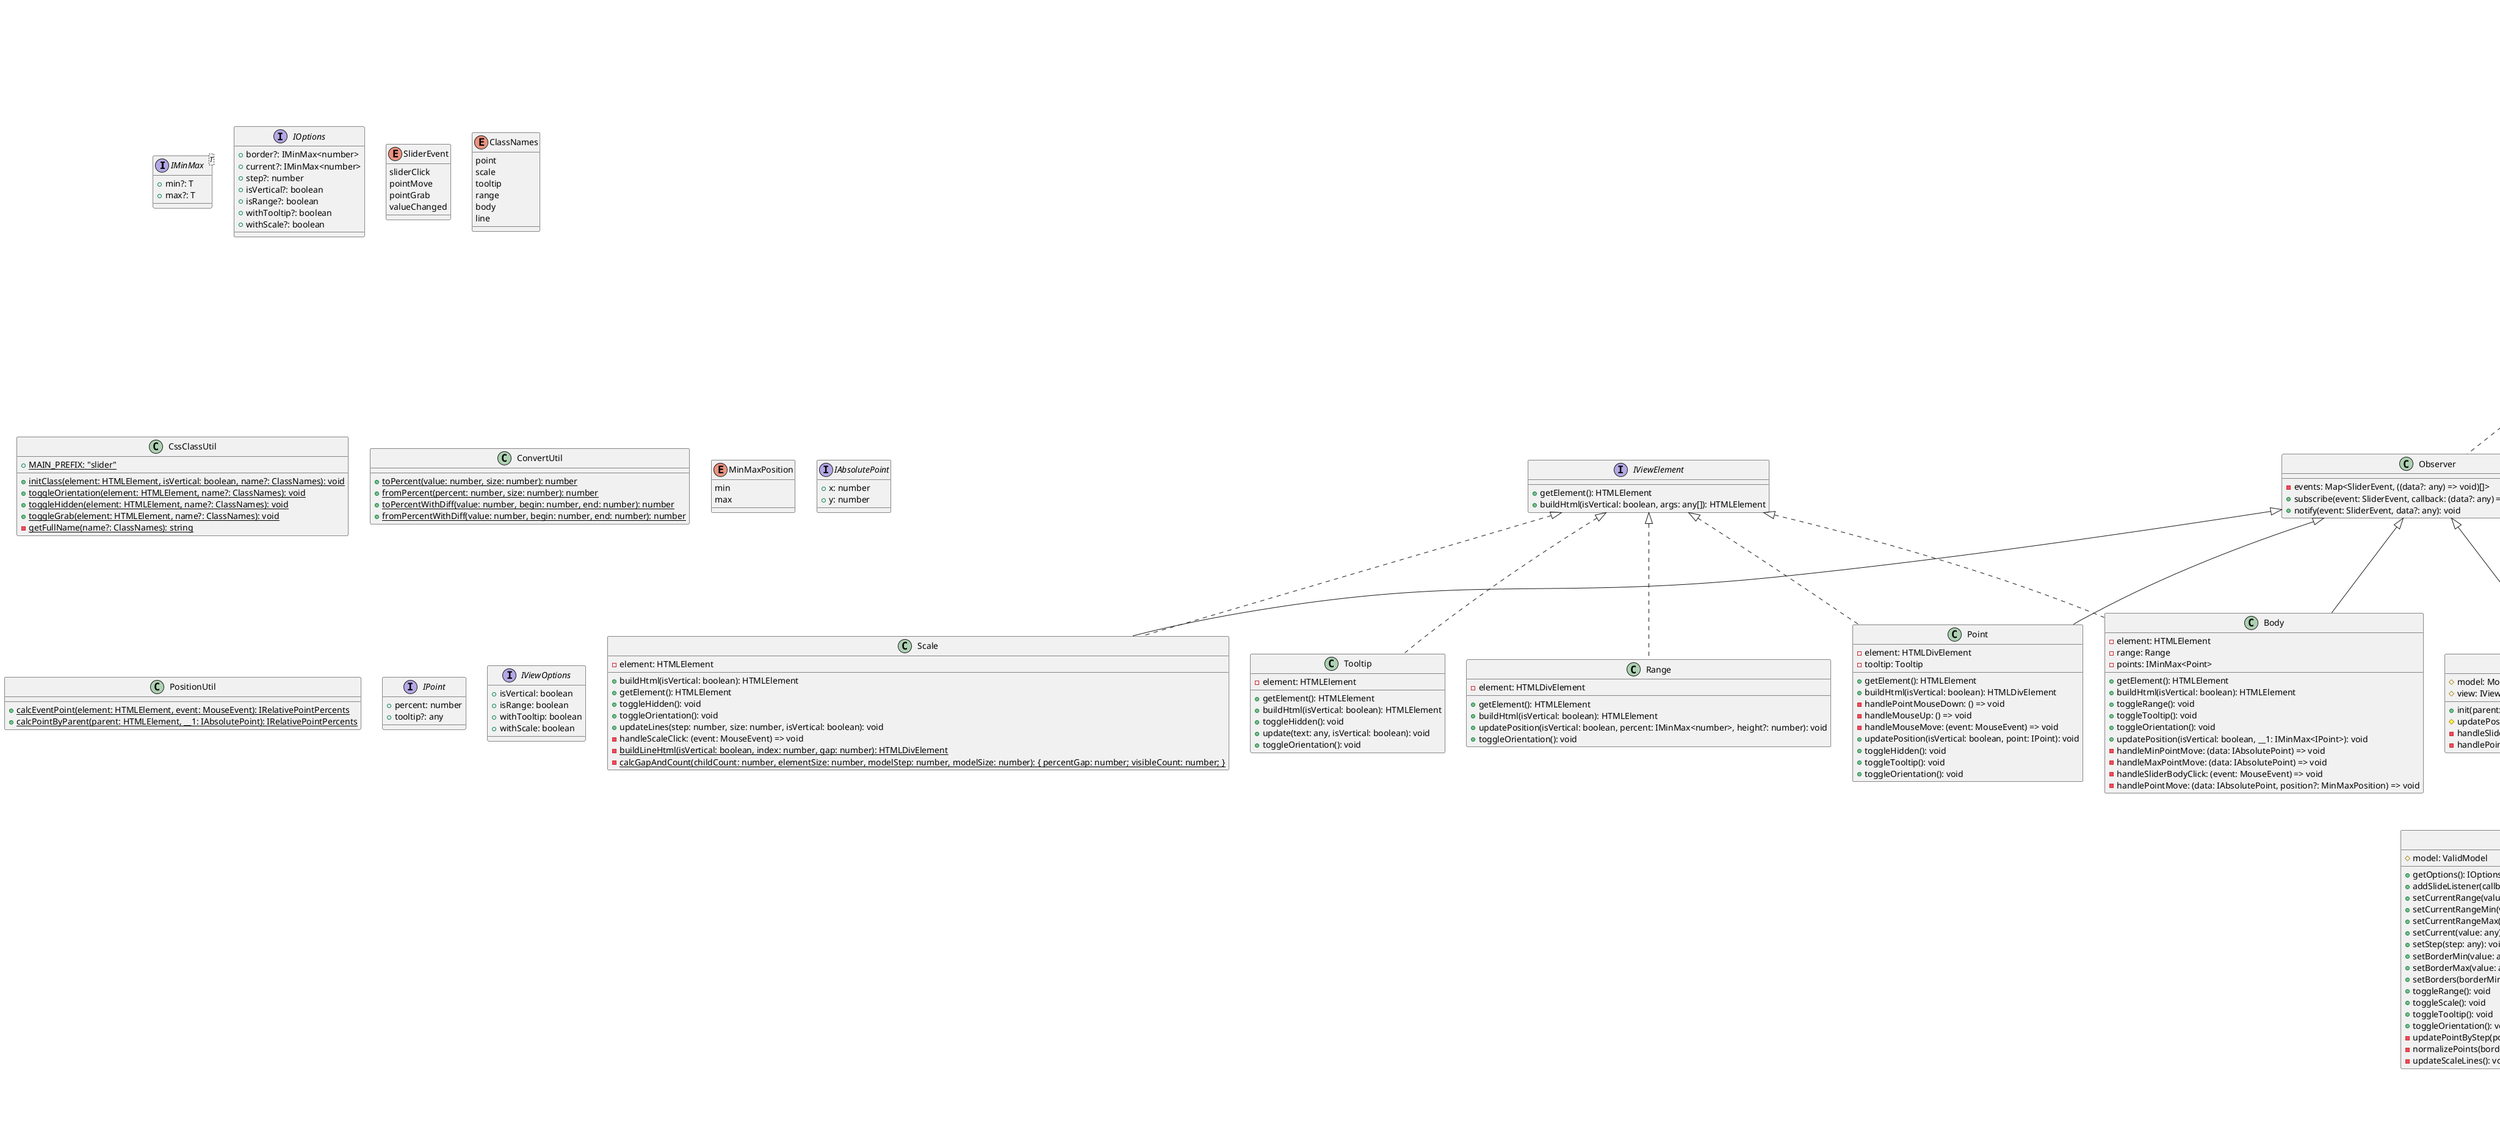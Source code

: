@startuml
interface IMinMax<T> {
    +min?: T
    +max?: T
}
interface IOptions {
    +border?: IMinMax<number>
    +current?: IMinMax<number>
    +step?: number
    +isVertical?: boolean
    +isRange?: boolean
    +withTooltip?: boolean
    +withScale?: boolean
}
interface IViewElement {
    +getElement(): HTMLElement
    +buildHtml(isVertical: boolean, args: any[]): HTMLElement
}
enum SliderEvent {
    sliderClick
    pointMove
    pointGrab
    valueChanged
}
interface IObserver {
    +subscribe(event: SliderEvent, callback: (data?: any) => void): IObserver
    +notify(event: SliderEvent, data?: any): void
}
class Observer implements IObserver {
    -events: Map<SliderEvent, ((data?: any) => void)[]>
    +subscribe(event: SliderEvent, callback: (data?: any) => void): Observer
    +notify(event: SliderEvent, data?: any): void
}
enum ClassNames {
    point
    scale
    tooltip
    range
    body
    line
}
class CssClassUtil {
    +{static} MAIN_PREFIX: "slider"
    +{static} initClass(element: HTMLElement, isVertical: boolean, name?: ClassNames): void
    +{static} toggleOrientation(element: HTMLElement, name?: ClassNames): void
    +{static} toggleHidden(element: HTMLElement, name?: ClassNames): void
    +{static} toggleGrab(element: HTMLElement, name?: ClassNames): void
    -{static} getFullName(name?: ClassNames): string
}
class ConvertUtil {
    +{static} toPercent(value: number, size: number): number
    +{static} fromPercent(percent: number, size: number): number
    +{static} toPercentWithDiff(value: number, begin: number, end: number): number
    +{static} fromPercentWithDiff(value: number, begin: number, end: number): number
}
enum MinMaxPosition {
    min
    max
}
interface IRelativePointPercents {
    +x: number
    +y: number
}
interface IAbsolutePoint {
    +x: number
    +y: number
}
interface IPointMoveData extends IRelativePointPercents {
    +position: MinMaxPosition
}
class PositionUtil {
    +{static} calcEventPoint(element: HTMLElement, event: MouseEvent): IRelativePointPercents
    +{static} calcPointByParent(parent: HTMLElement, __1: IAbsolutePoint): IRelativePointPercents
}
class Scale extends Observer implements IViewElement {
    -element: HTMLElement
    +buildHtml(isVertical: boolean): HTMLElement
    +getElement(): HTMLElement
    +toggleHidden(): void
    +toggleOrientation(): void
    +updateLines(step: number, size: number, isVertical: boolean): void
    -handleScaleClick: (event: MouseEvent) => void
    -{static} buildLineHtml(isVertical: boolean, index: number, gap: number): HTMLDivElement
    -{static} calcGapAndCount(childCount: number, elementSize: number, modelStep: number, modelSize: number): { percentGap: number; visibleCount: number; }
}
class Tooltip implements IViewElement {
    -element: HTMLElement
    +getElement(): HTMLElement
    +buildHtml(isVertical: boolean): HTMLElement
    +toggleHidden(): void
    +update(text: any, isVertical: boolean): void
    +toggleOrientation(): void
}
interface IPoint {
    +percent: number
    +tooltip?: any
}
class Point extends Observer implements IViewElement {
    -element: HTMLDivElement
    -tooltip: Tooltip
    +getElement(): HTMLElement
    +buildHtml(isVertical: boolean): HTMLDivElement
    -handlePointMouseDown: () => void
    -handleMouseUp: () => void
    -handleMouseMove: (event: MouseEvent) => void
    +updatePosition(isVertical: boolean, point: IPoint): void
    +toggleHidden(): void
    +toggleTooltip(): void
    +toggleOrientation(): void
}
class Range implements IViewElement {
    -element: HTMLDivElement
    +getElement(): HTMLElement
    +buildHtml(isVertical: boolean): HTMLElement
    +updatePosition(isVertical: boolean, percent: IMinMax<number>, height?: number): void
    +toggleOrientation(): void
}
class Body extends Observer implements IViewElement {
    -element: HTMLElement
    -range: Range
    -points: IMinMax<Point>
    +getElement(): HTMLElement
    +buildHtml(isVertical: boolean): HTMLElement
    +toggleRange(): void
    +toggleTooltip(): void
    +toggleOrientation(): void
    +updatePosition(isVertical: boolean, __1: IMinMax<IPoint>): void
    -handleMinPointMove: (data: IAbsolutePoint) => void
    -handleMaxPointMove: (data: IAbsolutePoint) => void
    -handleSliderBodyClick: (event: MouseEvent) => void
    -handlePointMove: (data: IAbsolutePoint, position?: MinMaxPosition) => void
}
interface IViewOptions {
    +isVertical: boolean
    +isRange: boolean
    +withTooltip: boolean
    +withScale: boolean
}
interface IView extends IObserver {
    +render(element: HTMLElement, options: IViewOptions, points: IMinMax<IPoint>, step: number, size: number): void
    +toggleRange(): void
    +toggleTooltip(): void
    +toggleScale(): void
    +toggleOrientation(): void
    +updateScaleLines(step: number, size: number, isVertical: boolean): void
    +updatePosition(isVertical: boolean, points: IMinMax<IPoint>): void
}
class View extends Observer implements IView {
    +element: HTMLElement
    +body: Body
    +scale: Scale
    +render(element: HTMLElement, __1: IViewOptions, points: IMinMax<IPoint>, step: number, size: number): void
    +toggleRange(): void
    +toggleTooltip(): void
    +toggleScale(): void
    +toggleOrientation(): void
    +updateScaleLines(step: number, size: number, isVertical: boolean): void
    +updatePosition(isVertical: boolean, points: IMinMax<IPoint>): void
    -handlePointMove: (data: IPointMoveData) => void
    -handleScaleClick: (data: IRelativePointPercents) => void
    -handleBodyClick: (data: IRelativePointPercents) => void
}
class Model {
    #current: { min: number; max: number; }
    +border: { min: number; max: number; }
    +step: number
    +isRange: boolean
    +isVertical: boolean
    +withTooltip: boolean
    +withScale: boolean
    #copyBool(__0: IOptions): void
    +setCurrent(current: IMinMax<number>): void
    +getCurrent(): IMinMax<number>
    +getRealCurrent(): IMinMax<number>
    +getPoint(position: MinMaxPosition): IPoint
    +getCurrentPoints(): IMinMax<IPoint>
    +getOptions(): IOptions
    +getBoolOptions(): IViewOptions
    +getRangeSize(): number
    +selectPosition(value: number): MinMaxPosition
    +normalizeCurrentOrder(): void
    +normalizeByStep(value: number): number
    +calcModelValue(percent: number): number
    +isOrderNormalizeRequired(): boolean
    +isSameCurrent(value: number): boolean
    +willCurrentCollapse(position: MinMaxPosition, value: number): boolean
    +toggleRange(): void
    +toggleTooltip(): void
    +toggleOrientation(): void
    +toggleScale(): void
    -{static} copyMinMax(thisOption: IMinMax<any>, __1: IMinMax<any>): void
}
class SliderError extends Error {
    +name: string
}
class Presenter extends Observer {
    #model: Model
    #view: IView
    +init(parent: HTMLElement): void
    #updatePosition(modelValue: number, position: MinMaxPosition): void
    -handleSliderClick: ({ x, y }: IRelativePointPercents) => void
    -handlePointMove: ({ x, y, position }: IPointMoveData) => void
}
class ValidModel extends Model {
    +setValidCurrent(current: any, position: MinMaxPosition): void
    +setValidCurrents(currentMin: any, currentMax: any): void
    +setValidStep(step: any): void
    +setValidBorder(value: any, position: MinMaxPosition): void
    +setValidBorders(borderMin: any, borderMax: any): void
    -isInBorderRange(current: number): void
    -isRangeActive(): void
    -isValidStep(step: number): void
    -isDivideToStepOrBorder(current: number): void
    -isValidBorder(value: number, position: MinMaxPosition): void
    -{static} isValidType(value: any): void
    -{static} isPositiveRange(min: number, max: number): void
    -{static} isValidBorders(borderMin: number, borderMax: number): void
}
class PresenterProxy extends Presenter {
    #model: ValidModel
    +getOptions(): IOptions
    +addSlideListener(callback: (data: { value: number; position: MinMaxPosition; }) => void): void
    +setCurrentRange(valueMin: any, valueMax: any): void
    +setCurrentRangeMin(value: any): void
    +setCurrentRangeMax(value: any): void
    +setCurrent(value: any): void
    +setStep(step: any): void
    +setBorderMin(value: any): void
    +setBorderMax(value: any): void
    +setBorders(borderMin: any, borderMax: any): void
    +toggleRange(): void
    +toggleScale(): void
    +toggleTooltip(): void
    +toggleOrientation(): void
    -updatePointByStep(position: MinMaxPosition): void
    -normalizePoints(border: number, checkIsOverflow: (current: number) => boolean): void
    -updateScaleLines(): void
}
class Slider extends PresenterProxy implements ISlider
interface ISliderCommon {
    +toggleRange(): void
    +toggleScale(): void
    +toggleTooltip(): void
    +toggleOrientation(): void
    +addSlideListener(callback: (data: { value: number; position: MinMaxPosition; }) => void): void
    +setCurrentRangeMin(value: any): void
    +setCurrentRangeMax(value: any): void
    +setCurrent(value: any): void
    +setCurrentRange(valueMin: any, valueMax: any): void
    +setStep(step: any): void
    +setBorderMin(value: any): void
    +setBorderMax(value: any): void
    +setBorders(borderMin: any, borderMax: any): void
}
interface ISlider extends ISliderCommon {
    +getOptions(): IOptions
}
interface ISliderGroup extends ISliderCommon {
    +getSlider(index: number): Slider
    +getElementsQuery(): JQuery<HTMLElement>
    +getOptions(): IOptions[]
    +size(): number
}
@enduml